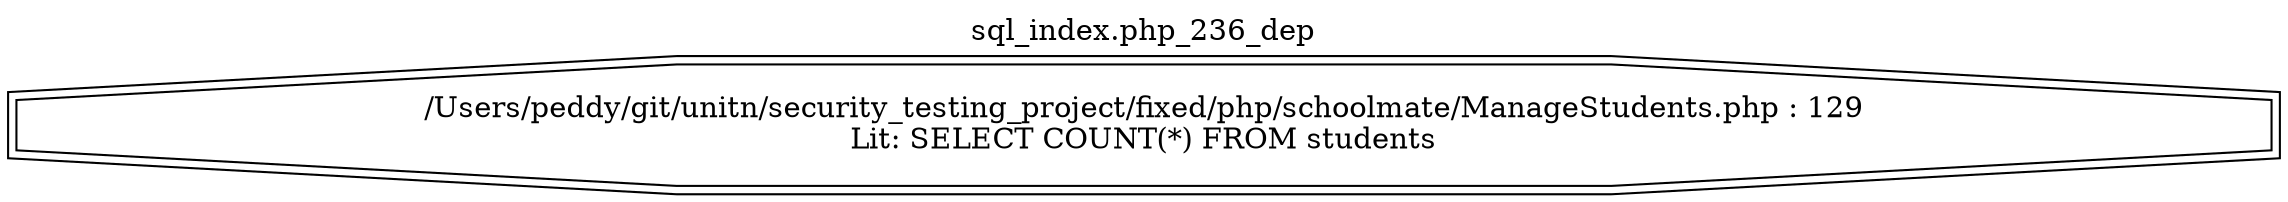 digraph cfg {
  label="sql_index.php_236_dep";
  labelloc=t;
  n1 [shape=doubleoctagon, label="/Users/peddy/git/unitn/security_testing_project/fixed/php/schoolmate/ManageStudents.php : 129\nLit: SELECT COUNT(*) FROM students\n"];
}
